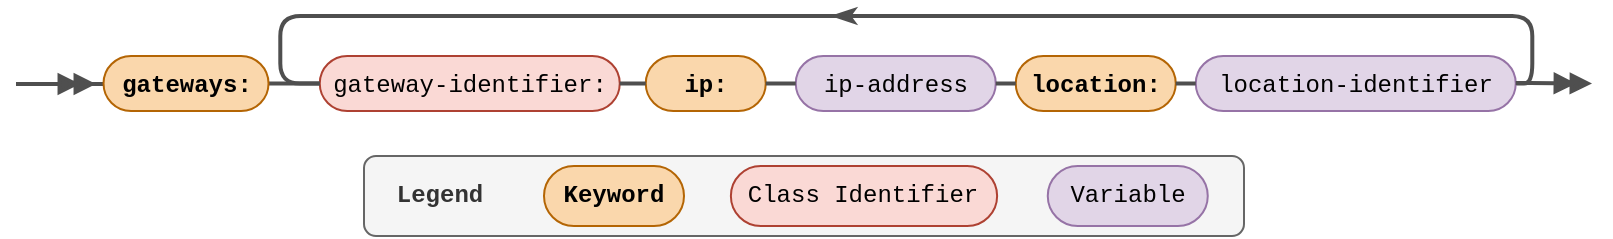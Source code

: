 <mxfile version="21.4.0" type="device">
  <diagram name="Page-1" id="iWr9hykJeuwdN2mu0BvK">
    <mxGraphModel dx="3457" dy="1575" grid="1" gridSize="10" guides="1" tooltips="1" connect="1" arrows="1" fold="1" page="1" pageScale="1" pageWidth="850" pageHeight="1100" math="0" shadow="0">
      <root>
        <mxCell id="0" />
        <mxCell id="1" parent="0" />
        <mxCell id="H299zmJcXH5xkdI9TSjz-1" value="" style="group" vertex="1" connectable="0" parent="1">
          <mxGeometry x="-819" y="180" width="788.01" height="110" as="geometry" />
        </mxCell>
        <mxCell id="H299zmJcXH5xkdI9TSjz-2" value="" style="group" vertex="1" connectable="0" parent="H299zmJcXH5xkdI9TSjz-1">
          <mxGeometry x="174" y="70" width="440" height="40" as="geometry" />
        </mxCell>
        <mxCell id="H299zmJcXH5xkdI9TSjz-3" value="&lt;b&gt;&amp;nbsp; Legend&lt;/b&gt;" style="text;html=1;align=left;verticalAlign=middle;whiteSpace=wrap;rounded=1;fontFamily=Courier New;perimeterSpacing=6;shadow=0;fillColor=#f5f5f5;fontColor=#333333;strokeColor=#666666;" vertex="1" parent="H299zmJcXH5xkdI9TSjz-2">
          <mxGeometry width="440" height="40" as="geometry" />
        </mxCell>
        <mxCell id="H299zmJcXH5xkdI9TSjz-4" value="Keyword" style="rounded=1;whiteSpace=wrap;html=1;fillColor=#fad7ac;strokeColor=#b46504;arcSize=50;fontStyle=1;fontFamily=Courier New;perimeterSpacing=6;shadow=0;" vertex="1" parent="H299zmJcXH5xkdI9TSjz-2">
          <mxGeometry x="90" y="5" width="70" height="30" as="geometry" />
        </mxCell>
        <mxCell id="H299zmJcXH5xkdI9TSjz-5" value="&lt;span style=&quot;font-weight: 400;&quot;&gt;Class Identifier&lt;/span&gt;" style="rounded=1;whiteSpace=wrap;html=1;fillColor=#fad9d5;strokeColor=#ae4132;arcSize=50;fontStyle=1;fontFamily=Courier New;perimeterSpacing=6;shadow=0;" vertex="1" parent="H299zmJcXH5xkdI9TSjz-2">
          <mxGeometry x="183.44" y="5" width="133.12" height="30" as="geometry" />
        </mxCell>
        <mxCell id="H299zmJcXH5xkdI9TSjz-6" value="&lt;span style=&quot;font-weight: normal;&quot;&gt;Variable&lt;/span&gt;" style="rounded=1;whiteSpace=wrap;html=1;fillColor=#e1d5e7;strokeColor=#9673a6;arcSize=50;fontStyle=1;fontFamily=Courier New;perimeterSpacing=6;shadow=0;" vertex="1" parent="H299zmJcXH5xkdI9TSjz-2">
          <mxGeometry x="341.88" y="5" width="80" height="30" as="geometry" />
        </mxCell>
        <mxCell id="H299zmJcXH5xkdI9TSjz-7" value="" style="group" vertex="1" connectable="0" parent="H299zmJcXH5xkdI9TSjz-1">
          <mxGeometry width="788.01" height="47.5" as="geometry" />
        </mxCell>
        <mxCell id="H299zmJcXH5xkdI9TSjz-8" value="" style="endArrow=doubleBlock;html=1;rounded=1;labelBackgroundColor=default;strokeColor=#4F4F4F;strokeWidth=2;fontFamily=Helvetica;fontSize=12;fontColor=default;shape=connector;entryX=0;entryY=0.5;entryDx=0;entryDy=0;endFill=1;" edge="1" parent="H299zmJcXH5xkdI9TSjz-7">
          <mxGeometry width="50" height="50" relative="1" as="geometry">
            <mxPoint y="34" as="sourcePoint" />
            <mxPoint x="68.13" y="33.92" as="targetPoint" />
          </mxGeometry>
        </mxCell>
        <mxCell id="H299zmJcXH5xkdI9TSjz-9" value="&lt;p&gt;&lt;font face=&quot;Courier New&quot;&gt;&lt;span style=&quot;font-weight: normal;&quot;&gt;gateway-identifier:&lt;/span&gt;&lt;/font&gt;&lt;/p&gt;" style="rounded=1;whiteSpace=wrap;html=1;arcSize=50;fillColor=#fad9d5;strokeColor=#ae4132;fontStyle=1" vertex="1" parent="H299zmJcXH5xkdI9TSjz-7">
          <mxGeometry x="151.88" y="20" width="150" height="27.5" as="geometry" />
        </mxCell>
        <mxCell id="H299zmJcXH5xkdI9TSjz-10" style="edgeStyle=orthogonalEdgeStyle;shape=connector;rounded=1;orthogonalLoop=1;jettySize=auto;html=1;exitX=1;exitY=0.5;exitDx=0;exitDy=0;entryX=0;entryY=0.5;entryDx=0;entryDy=0;labelBackgroundColor=default;strokeColor=#4F4F4F;strokeWidth=2;fontFamily=Helvetica;fontSize=12;fontColor=default;endArrow=none;endFill=0;" edge="1" parent="H299zmJcXH5xkdI9TSjz-7" target="H299zmJcXH5xkdI9TSjz-9">
          <mxGeometry relative="1" as="geometry">
            <mxPoint x="120.63" y="33.75" as="sourcePoint" />
          </mxGeometry>
        </mxCell>
        <mxCell id="H299zmJcXH5xkdI9TSjz-11" value="&lt;p&gt;&lt;font face=&quot;Courier New&quot;&gt;ip:&lt;/font&gt;&lt;/p&gt;" style="rounded=1;whiteSpace=wrap;html=1;arcSize=50;fillColor=#fad7ac;strokeColor=#b46504;fontStyle=1" vertex="1" parent="H299zmJcXH5xkdI9TSjz-7">
          <mxGeometry x="314.88" y="20" width="60" height="27.5" as="geometry" />
        </mxCell>
        <mxCell id="H299zmJcXH5xkdI9TSjz-12" style="edgeStyle=orthogonalEdgeStyle;rounded=1;orthogonalLoop=1;jettySize=auto;html=1;exitX=1;exitY=0.5;exitDx=0;exitDy=0;entryX=0;entryY=0.5;entryDx=0;entryDy=0;strokeColor=#4F4F4F;endArrow=none;endFill=0;fontSize=12;strokeWidth=2;" edge="1" parent="H299zmJcXH5xkdI9TSjz-7" source="H299zmJcXH5xkdI9TSjz-9" target="H299zmJcXH5xkdI9TSjz-11">
          <mxGeometry relative="1" as="geometry" />
        </mxCell>
        <mxCell id="H299zmJcXH5xkdI9TSjz-13" value="&lt;p&gt;&lt;font face=&quot;Courier New&quot;&gt;&lt;span style=&quot;font-weight: normal;&quot;&gt;ip-address&lt;/span&gt;&lt;/font&gt;&lt;/p&gt;" style="rounded=1;whiteSpace=wrap;html=1;arcSize=50;fillColor=#e1d5e7;strokeColor=#9673a6;fontStyle=1" vertex="1" parent="H299zmJcXH5xkdI9TSjz-7">
          <mxGeometry x="389.88" y="20" width="100" height="27.5" as="geometry" />
        </mxCell>
        <mxCell id="H299zmJcXH5xkdI9TSjz-14" style="edgeStyle=orthogonalEdgeStyle;shape=connector;rounded=1;orthogonalLoop=1;jettySize=auto;html=1;exitX=1;exitY=0.5;exitDx=0;exitDy=0;entryX=0;entryY=0.5;entryDx=0;entryDy=0;labelBackgroundColor=default;strokeColor=#4F4F4F;strokeWidth=2;fontFamily=Helvetica;fontSize=12;fontColor=default;endArrow=none;endFill=0;" edge="1" parent="H299zmJcXH5xkdI9TSjz-7" source="H299zmJcXH5xkdI9TSjz-11" target="H299zmJcXH5xkdI9TSjz-13">
          <mxGeometry relative="1" as="geometry" />
        </mxCell>
        <mxCell id="H299zmJcXH5xkdI9TSjz-15" value="&lt;p&gt;&lt;font face=&quot;Courier New&quot;&gt;location:&lt;/font&gt;&lt;/p&gt;" style="rounded=1;whiteSpace=wrap;html=1;arcSize=50;fillColor=#fad7ac;strokeColor=#b46504;fontStyle=1" vertex="1" parent="H299zmJcXH5xkdI9TSjz-7">
          <mxGeometry x="499.88" y="20" width="80" height="27.5" as="geometry" />
        </mxCell>
        <mxCell id="H299zmJcXH5xkdI9TSjz-16" style="edgeStyle=orthogonalEdgeStyle;shape=connector;rounded=1;orthogonalLoop=1;jettySize=auto;html=1;exitX=1;exitY=0.5;exitDx=0;exitDy=0;entryX=0;entryY=0.5;entryDx=0;entryDy=0;labelBackgroundColor=default;strokeColor=#4F4F4F;strokeWidth=2;fontFamily=Helvetica;fontSize=12;fontColor=default;endArrow=none;endFill=0;" edge="1" parent="H299zmJcXH5xkdI9TSjz-7" source="H299zmJcXH5xkdI9TSjz-13" target="H299zmJcXH5xkdI9TSjz-15">
          <mxGeometry relative="1" as="geometry" />
        </mxCell>
        <mxCell id="H299zmJcXH5xkdI9TSjz-17" style="edgeStyle=orthogonalEdgeStyle;shape=connector;rounded=1;orthogonalLoop=1;jettySize=auto;html=1;exitX=1;exitY=0.5;exitDx=0;exitDy=0;entryX=0;entryY=0.5;entryDx=0;entryDy=0;labelBackgroundColor=default;strokeColor=#4F4F4F;strokeWidth=2;fontFamily=Helvetica;fontSize=12;fontColor=default;endArrow=none;endFill=0;" edge="1" parent="H299zmJcXH5xkdI9TSjz-7" source="H299zmJcXH5xkdI9TSjz-18" target="H299zmJcXH5xkdI9TSjz-9">
          <mxGeometry relative="1" as="geometry">
            <Array as="points">
              <mxPoint x="758.13" y="34" />
              <mxPoint x="758.13" />
              <mxPoint x="132.13" />
              <mxPoint x="132.13" y="34" />
            </Array>
          </mxGeometry>
        </mxCell>
        <mxCell id="H299zmJcXH5xkdI9TSjz-18" value="&lt;p&gt;&lt;font face=&quot;Courier New&quot;&gt;&lt;span style=&quot;font-weight: normal;&quot;&gt;location-identifier&lt;/span&gt;&lt;/font&gt;&lt;/p&gt;" style="rounded=1;whiteSpace=wrap;html=1;arcSize=50;fillColor=#e1d5e7;strokeColor=#9673a6;fontStyle=1" vertex="1" parent="H299zmJcXH5xkdI9TSjz-7">
          <mxGeometry x="589.88" y="20" width="160" height="27.5" as="geometry" />
        </mxCell>
        <mxCell id="H299zmJcXH5xkdI9TSjz-19" style="edgeStyle=orthogonalEdgeStyle;shape=connector;rounded=1;orthogonalLoop=1;jettySize=auto;html=1;exitX=1;exitY=0.5;exitDx=0;exitDy=0;entryX=0;entryY=0.5;entryDx=0;entryDy=0;labelBackgroundColor=default;strokeColor=#4F4F4F;strokeWidth=2;fontFamily=Helvetica;fontSize=12;fontColor=default;endArrow=none;endFill=0;" edge="1" parent="H299zmJcXH5xkdI9TSjz-7" source="H299zmJcXH5xkdI9TSjz-15" target="H299zmJcXH5xkdI9TSjz-18">
          <mxGeometry relative="1" as="geometry" />
        </mxCell>
        <mxCell id="H299zmJcXH5xkdI9TSjz-20" value="" style="endArrow=none;html=1;rounded=1;labelBackgroundColor=default;strokeColor=#4F4F4F;strokeWidth=2;fontFamily=Helvetica;fontSize=12;fontColor=default;shape=connector;startArrow=classicThin;startFill=1;" edge="1" parent="H299zmJcXH5xkdI9TSjz-7">
          <mxGeometry width="50" height="50" relative="1" as="geometry">
            <mxPoint x="408.13" as="sourcePoint" />
            <mxPoint x="435.13" as="targetPoint" />
            <Array as="points">
              <mxPoint x="438.13" />
            </Array>
          </mxGeometry>
        </mxCell>
        <mxCell id="H299zmJcXH5xkdI9TSjz-21" value="&lt;p&gt;&lt;font face=&quot;Courier New&quot;&gt;gateways:&lt;/font&gt;&lt;/p&gt;" style="rounded=1;whiteSpace=wrap;html=1;arcSize=50;fontStyle=1;fillColor=#fad7ac;strokeColor=#b46504;" vertex="1" parent="H299zmJcXH5xkdI9TSjz-7">
          <mxGeometry x="43.76" y="20" width="82.5" height="27.5" as="geometry" />
        </mxCell>
        <mxCell id="H299zmJcXH5xkdI9TSjz-22" value="" style="endArrow=doubleBlock;html=1;rounded=1;labelBackgroundColor=default;strokeColor=#4F4F4F;strokeWidth=2;fontFamily=Helvetica;fontSize=12;fontColor=default;shape=connector;endFill=1;" edge="1" parent="H299zmJcXH5xkdI9TSjz-7">
          <mxGeometry width="50" height="50" relative="1" as="geometry">
            <mxPoint y="34" as="sourcePoint" />
            <mxPoint x="40" y="34" as="targetPoint" />
          </mxGeometry>
        </mxCell>
        <mxCell id="H299zmJcXH5xkdI9TSjz-23" value="" style="endArrow=doubleBlock;html=1;rounded=1;labelBackgroundColor=default;strokeColor=#4F4F4F;strokeWidth=2;fontFamily=Helvetica;fontSize=12;fontColor=default;shape=connector;entryX=0;entryY=0.5;entryDx=0;entryDy=0;endFill=1;" edge="1" parent="H299zmJcXH5xkdI9TSjz-7">
          <mxGeometry width="50" height="50" relative="1" as="geometry">
            <mxPoint x="749.88" y="33.46" as="sourcePoint" />
            <mxPoint x="788.01" y="33.79" as="targetPoint" />
          </mxGeometry>
        </mxCell>
      </root>
    </mxGraphModel>
  </diagram>
</mxfile>

